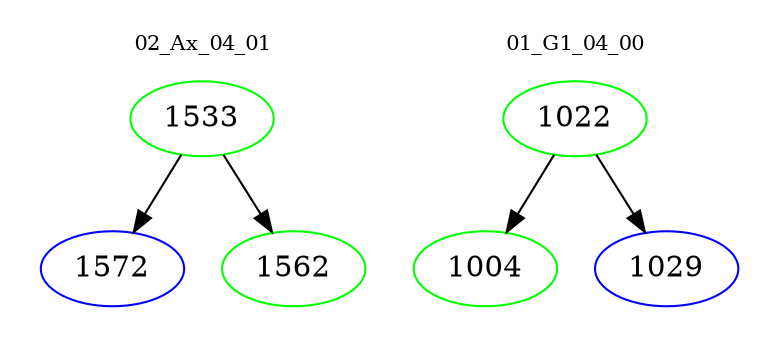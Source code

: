 digraph{
subgraph cluster_0 {
color = white
label = "02_Ax_04_01";
fontsize=10;
T0_1533 [label="1533", color="green"]
T0_1533 -> T0_1572 [color="black"]
T0_1572 [label="1572", color="blue"]
T0_1533 -> T0_1562 [color="black"]
T0_1562 [label="1562", color="green"]
}
subgraph cluster_1 {
color = white
label = "01_G1_04_00";
fontsize=10;
T1_1022 [label="1022", color="green"]
T1_1022 -> T1_1004 [color="black"]
T1_1004 [label="1004", color="green"]
T1_1022 -> T1_1029 [color="black"]
T1_1029 [label="1029", color="blue"]
}
}

